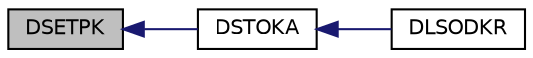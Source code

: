 digraph G
{
  edge [fontname="Helvetica",fontsize="10",labelfontname="Helvetica",labelfontsize="10"];
  node [fontname="Helvetica",fontsize="10",shape=record];
  rankdir=LR;
  Node1 [label="DSETPK",height=0.2,width=0.4,color="black", fillcolor="grey75", style="filled" fontcolor="black"];
  Node1 -> Node2 [dir=back,color="midnightblue",fontsize="10",style="solid",fontname="Helvetica"];
  Node2 [label="DSTOKA",height=0.2,width=0.4,color="black", fillcolor="white", style="filled",URL="$opkda1_8f.html#aa5d15943200f3d1261087a7d67337822"];
  Node2 -> Node3 [dir=back,color="midnightblue",fontsize="10",style="solid",fontname="Helvetica"];
  Node3 [label="DLSODKR",height=0.2,width=0.4,color="black", fillcolor="white", style="filled",URL="$opkdmain_8f.html#afd6a4d460cf75c6278c36e819dc9c763"];
}
